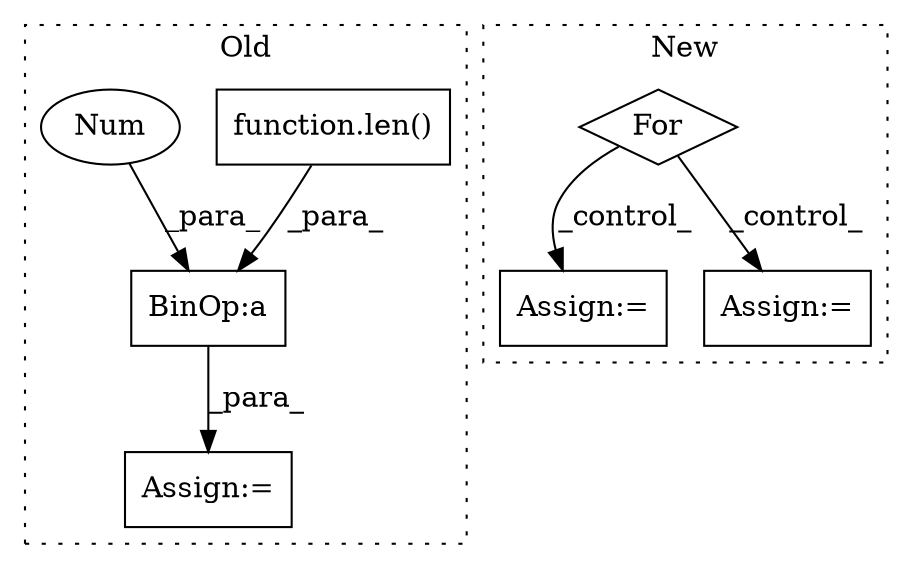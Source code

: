digraph G {
subgraph cluster0 {
1 [label="function.len()" a="75" s="16487,16501" l="4,1" shape="box"];
4 [label="Assign:=" a="68" s="17260" l="3" shape="box"];
5 [label="BinOp:a" a="82" s="17296" l="3" shape="box"];
6 [label="Num" a="76" s="17299" l="1" shape="ellipse"];
label = "Old";
style="dotted";
}
subgraph cluster1 {
2 [label="For" a="107" s="16525,16567" l="4,10" shape="diamond"];
3 [label="Assign:=" a="68" s="17053" l="3" shape="box"];
7 [label="Assign:=" a="68" s="17079" l="3" shape="box"];
label = "New";
style="dotted";
}
1 -> 5 [label="_para_"];
2 -> 7 [label="_control_"];
2 -> 3 [label="_control_"];
5 -> 4 [label="_para_"];
6 -> 5 [label="_para_"];
}